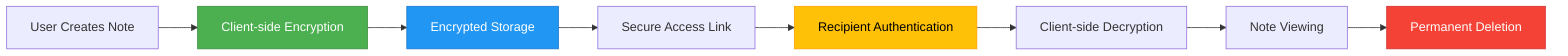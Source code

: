 graph LR
    A["User Creates Note"] --> B["Client-side Encryption"]
    B --> C["Encrypted Storage"]
    C --> D["Secure Access Link"]
    D --> E["Recipient Authentication"]
    E --> F["Client-side Decryption"]
    F --> G["Note Viewing"]
    G --> H["Permanent Deletion"]
    
    style B fill:#4CAF50,stroke:#388E3C,color:white
    style C fill:#2196F3,stroke:#1976D2,color:white
    style E fill:#FFC107,stroke:#FFA000,color:black
    style H fill:#F44336,stroke:#D32F2F,color:white
